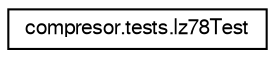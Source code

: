 digraph "Representación gráfica de la clase"
{
  edge [fontname="FreeSans",fontsize="10",labelfontname="FreeSans",labelfontsize="10"];
  node [fontname="FreeSans",fontsize="10",shape=record];
  rankdir="LR";
  Node0 [label="compresor.tests.lz78Test",height=0.2,width=0.4,color="black", fillcolor="white", style="filled",URL="$classcompresor_1_1tests_1_1lz78_test.html"];
}
